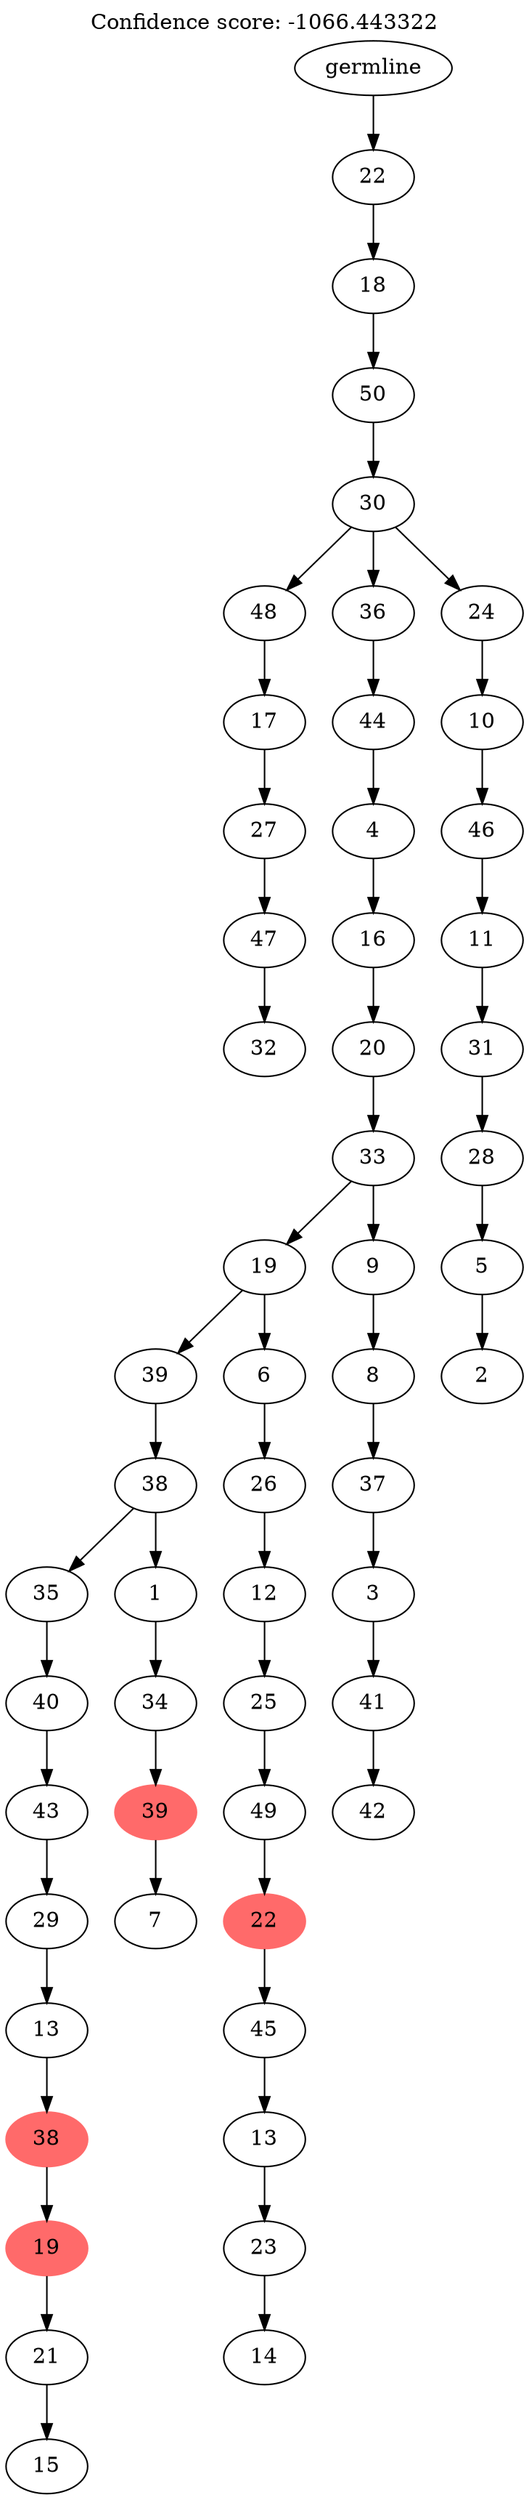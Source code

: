 digraph g {
	"54" -> "55";
	"55" [label="32"];
	"53" -> "54";
	"54" [label="47"];
	"52" -> "53";
	"53" [label="27"];
	"51" -> "52";
	"52" [label="17"];
	"49" -> "50";
	"50" [label="15"];
	"48" -> "49";
	"49" [label="21"];
	"47" -> "48";
	"48" [color=indianred1, style=filled, label="19"];
	"46" -> "47";
	"47" [color=indianred1, style=filled, label="38"];
	"45" -> "46";
	"46" [label="13"];
	"44" -> "45";
	"45" [label="29"];
	"43" -> "44";
	"44" [label="43"];
	"42" -> "43";
	"43" [label="40"];
	"40" -> "41";
	"41" [label="7"];
	"39" -> "40";
	"40" [color=indianred1, style=filled, label="39"];
	"38" -> "39";
	"39" [label="34"];
	"37" -> "38";
	"38" [label="1"];
	"37" -> "42";
	"42" [label="35"];
	"36" -> "37";
	"37" [label="38"];
	"34" -> "35";
	"35" [label="14"];
	"33" -> "34";
	"34" [label="23"];
	"32" -> "33";
	"33" [label="13"];
	"31" -> "32";
	"32" [label="45"];
	"30" -> "31";
	"31" [color=indianred1, style=filled, label="22"];
	"29" -> "30";
	"30" [label="49"];
	"28" -> "29";
	"29" [label="25"];
	"27" -> "28";
	"28" [label="12"];
	"26" -> "27";
	"27" [label="26"];
	"25" -> "26";
	"26" [label="6"];
	"25" -> "36";
	"36" [label="39"];
	"23" -> "24";
	"24" [label="42"];
	"22" -> "23";
	"23" [label="41"];
	"21" -> "22";
	"22" [label="3"];
	"20" -> "21";
	"21" [label="37"];
	"19" -> "20";
	"20" [label="8"];
	"18" -> "19";
	"19" [label="9"];
	"18" -> "25";
	"25" [label="19"];
	"17" -> "18";
	"18" [label="33"];
	"16" -> "17";
	"17" [label="20"];
	"15" -> "16";
	"16" [label="16"];
	"14" -> "15";
	"15" [label="4"];
	"13" -> "14";
	"14" [label="44"];
	"11" -> "12";
	"12" [label="2"];
	"10" -> "11";
	"11" [label="5"];
	"9" -> "10";
	"10" [label="28"];
	"8" -> "9";
	"9" [label="31"];
	"7" -> "8";
	"8" [label="11"];
	"6" -> "7";
	"7" [label="46"];
	"5" -> "6";
	"6" [label="10"];
	"4" -> "5";
	"5" [label="24"];
	"4" -> "13";
	"13" [label="36"];
	"4" -> "51";
	"51" [label="48"];
	"3" -> "4";
	"4" [label="30"];
	"2" -> "3";
	"3" [label="50"];
	"1" -> "2";
	"2" [label="18"];
	"0" -> "1";
	"1" [label="22"];
	"0" [label="germline"];
	labelloc="t";
	label="Confidence score: -1066.443322";
}
